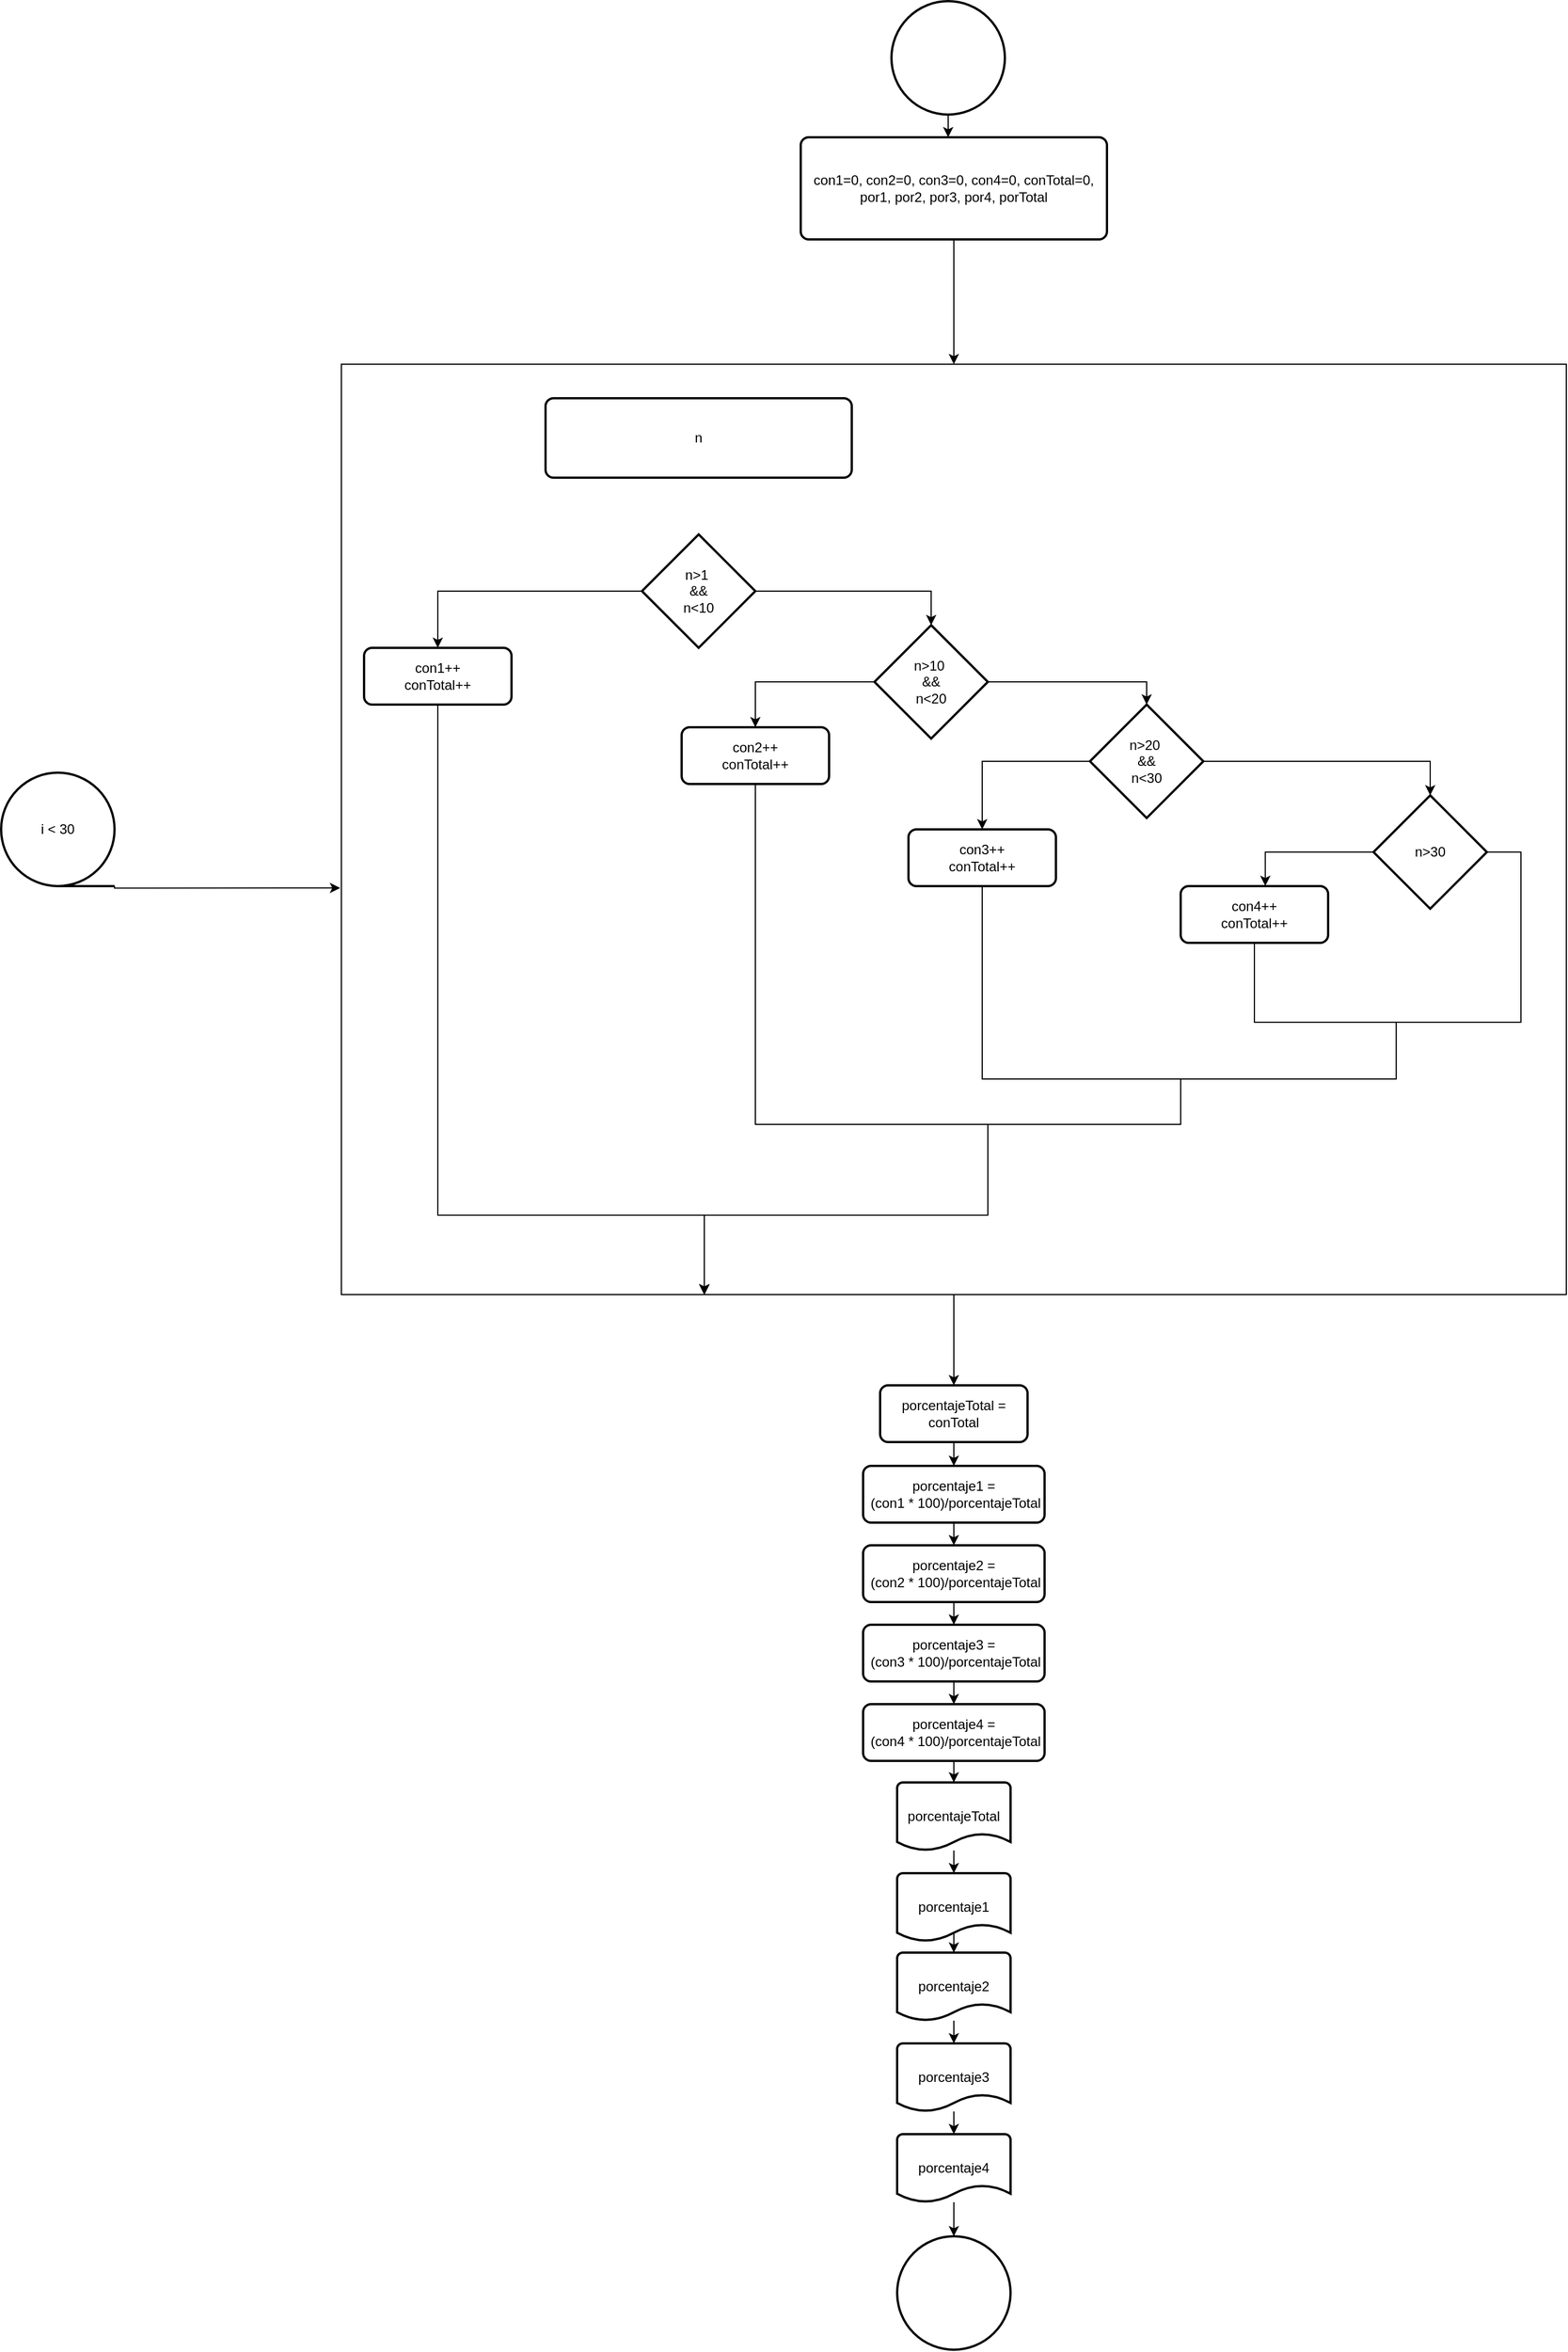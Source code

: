 <mxfile version="20.2.3" type="device"><diagram id="-g9GXs2BDjqEgGr0ZYXz" name="Página-1"><mxGraphModel dx="3340" dy="4186" grid="1" gridSize="10" guides="1" tooltips="1" connect="1" arrows="1" fold="1" page="1" pageScale="1" pageWidth="827" pageHeight="1169" math="0" shadow="0"><root><mxCell id="0"/><mxCell id="1" parent="0"/><mxCell id="tW6rnSbsLEP7n9Nmh-Cl-5" style="edgeStyle=orthogonalEdgeStyle;rounded=0;orthogonalLoop=1;jettySize=auto;html=1;entryX=0.478;entryY=0.011;entryDx=0;entryDy=0;entryPerimeter=0;" edge="1" parent="1" source="tW6rnSbsLEP7n9Nmh-Cl-1" target="tW6rnSbsLEP7n9Nmh-Cl-4"><mxGeometry relative="1" as="geometry"/></mxCell><mxCell id="tW6rnSbsLEP7n9Nmh-Cl-1" value="" style="strokeWidth=2;html=1;shape=mxgraph.flowchart.start_2;whiteSpace=wrap;" vertex="1" parent="1"><mxGeometry x="525" y="-70" width="100" height="100" as="geometry"/></mxCell><mxCell id="tW6rnSbsLEP7n9Nmh-Cl-2" value="" style="strokeWidth=2;html=1;shape=mxgraph.flowchart.start_2;whiteSpace=wrap;" vertex="1" parent="1"><mxGeometry x="530" y="1900" width="100" height="100" as="geometry"/></mxCell><mxCell id="tW6rnSbsLEP7n9Nmh-Cl-39" style="edgeStyle=orthogonalEdgeStyle;rounded=0;orthogonalLoop=1;jettySize=auto;html=1;exitX=1;exitY=1;exitDx=0;exitDy=0;exitPerimeter=0;entryX=-0.001;entryY=0.563;entryDx=0;entryDy=0;entryPerimeter=0;" edge="1" parent="1" source="tW6rnSbsLEP7n9Nmh-Cl-3" target="tW6rnSbsLEP7n9Nmh-Cl-38"><mxGeometry relative="1" as="geometry"><Array as="points"><mxPoint x="-160" y="712"/></Array></mxGeometry></mxCell><mxCell id="tW6rnSbsLEP7n9Nmh-Cl-3" value="i &amp;lt; 30" style="strokeWidth=2;html=1;shape=mxgraph.flowchart.sequential_data;whiteSpace=wrap;" vertex="1" parent="1"><mxGeometry x="-260" y="610" width="100" height="100" as="geometry"/></mxCell><mxCell id="tW6rnSbsLEP7n9Nmh-Cl-48" style="edgeStyle=orthogonalEdgeStyle;rounded=0;orthogonalLoop=1;jettySize=auto;html=1;entryX=0.5;entryY=0;entryDx=0;entryDy=0;" edge="1" parent="1" source="tW6rnSbsLEP7n9Nmh-Cl-4" target="tW6rnSbsLEP7n9Nmh-Cl-38"><mxGeometry relative="1" as="geometry"/></mxCell><mxCell id="tW6rnSbsLEP7n9Nmh-Cl-4" value="con1=0, con2=0, con3=0, con4=0, conTotal=0, por1, por2, por3, por4, porTotal" style="rounded=1;whiteSpace=wrap;html=1;absoluteArcSize=1;arcSize=14;strokeWidth=2;" vertex="1" parent="1"><mxGeometry x="445" y="50" width="270" height="90" as="geometry"/></mxCell><mxCell id="tW6rnSbsLEP7n9Nmh-Cl-6" value="n" style="rounded=1;whiteSpace=wrap;html=1;absoluteArcSize=1;arcSize=14;strokeWidth=2;" vertex="1" parent="1"><mxGeometry x="220" y="280" width="270" height="70" as="geometry"/></mxCell><mxCell id="tW6rnSbsLEP7n9Nmh-Cl-20" style="edgeStyle=orthogonalEdgeStyle;rounded=0;orthogonalLoop=1;jettySize=auto;html=1;entryX=0.5;entryY=0;entryDx=0;entryDy=0;" edge="1" parent="1" source="tW6rnSbsLEP7n9Nmh-Cl-7" target="tW6rnSbsLEP7n9Nmh-Cl-11"><mxGeometry relative="1" as="geometry"/></mxCell><mxCell id="tW6rnSbsLEP7n9Nmh-Cl-21" style="edgeStyle=orthogonalEdgeStyle;rounded=0;orthogonalLoop=1;jettySize=auto;html=1;entryX=0.5;entryY=0;entryDx=0;entryDy=0;entryPerimeter=0;" edge="1" parent="1" source="tW6rnSbsLEP7n9Nmh-Cl-7" target="tW6rnSbsLEP7n9Nmh-Cl-8"><mxGeometry relative="1" as="geometry"/></mxCell><mxCell id="tW6rnSbsLEP7n9Nmh-Cl-7" value="n&amp;gt;1&amp;nbsp;&lt;br&gt;&amp;amp;&amp;amp;&lt;br&gt;n&amp;lt;10" style="strokeWidth=2;html=1;shape=mxgraph.flowchart.decision;whiteSpace=wrap;" vertex="1" parent="1"><mxGeometry x="305" y="400" width="100" height="100" as="geometry"/></mxCell><mxCell id="tW6rnSbsLEP7n9Nmh-Cl-22" style="edgeStyle=orthogonalEdgeStyle;rounded=0;orthogonalLoop=1;jettySize=auto;html=1;entryX=0.5;entryY=0;entryDx=0;entryDy=0;" edge="1" parent="1" source="tW6rnSbsLEP7n9Nmh-Cl-8" target="tW6rnSbsLEP7n9Nmh-Cl-16"><mxGeometry relative="1" as="geometry"/></mxCell><mxCell id="tW6rnSbsLEP7n9Nmh-Cl-23" style="edgeStyle=orthogonalEdgeStyle;rounded=0;orthogonalLoop=1;jettySize=auto;html=1;entryX=0.5;entryY=0;entryDx=0;entryDy=0;entryPerimeter=0;" edge="1" parent="1" source="tW6rnSbsLEP7n9Nmh-Cl-8" target="tW6rnSbsLEP7n9Nmh-Cl-9"><mxGeometry relative="1" as="geometry"/></mxCell><mxCell id="tW6rnSbsLEP7n9Nmh-Cl-8" value="n&amp;gt;10&amp;nbsp;&lt;br&gt;&amp;amp;&amp;amp;&lt;br&gt;n&amp;lt;20" style="strokeWidth=2;html=1;shape=mxgraph.flowchart.decision;whiteSpace=wrap;" vertex="1" parent="1"><mxGeometry x="510" y="480" width="100" height="100" as="geometry"/></mxCell><mxCell id="tW6rnSbsLEP7n9Nmh-Cl-24" style="edgeStyle=orthogonalEdgeStyle;rounded=0;orthogonalLoop=1;jettySize=auto;html=1;entryX=0.5;entryY=0;entryDx=0;entryDy=0;" edge="1" parent="1" source="tW6rnSbsLEP7n9Nmh-Cl-9" target="tW6rnSbsLEP7n9Nmh-Cl-12"><mxGeometry relative="1" as="geometry"/></mxCell><mxCell id="tW6rnSbsLEP7n9Nmh-Cl-25" style="edgeStyle=orthogonalEdgeStyle;rounded=0;orthogonalLoop=1;jettySize=auto;html=1;entryX=0.5;entryY=0;entryDx=0;entryDy=0;entryPerimeter=0;" edge="1" parent="1" source="tW6rnSbsLEP7n9Nmh-Cl-9" target="tW6rnSbsLEP7n9Nmh-Cl-10"><mxGeometry relative="1" as="geometry"/></mxCell><mxCell id="tW6rnSbsLEP7n9Nmh-Cl-9" value="n&amp;gt;20&amp;nbsp;&lt;br&gt;&amp;amp;&amp;amp;&lt;br&gt;n&amp;lt;30" style="strokeWidth=2;html=1;shape=mxgraph.flowchart.decision;whiteSpace=wrap;" vertex="1" parent="1"><mxGeometry x="700" y="550" width="100" height="100" as="geometry"/></mxCell><mxCell id="tW6rnSbsLEP7n9Nmh-Cl-26" style="edgeStyle=orthogonalEdgeStyle;rounded=0;orthogonalLoop=1;jettySize=auto;html=1;entryX=0.574;entryY=-0.003;entryDx=0;entryDy=0;entryPerimeter=0;" edge="1" parent="1" source="tW6rnSbsLEP7n9Nmh-Cl-10" target="tW6rnSbsLEP7n9Nmh-Cl-13"><mxGeometry relative="1" as="geometry"/></mxCell><mxCell id="tW6rnSbsLEP7n9Nmh-Cl-32" style="edgeStyle=orthogonalEdgeStyle;rounded=0;orthogonalLoop=1;jettySize=auto;html=1;" edge="1" parent="1" source="tW6rnSbsLEP7n9Nmh-Cl-10"><mxGeometry relative="1" as="geometry"><mxPoint x="360" y="1070" as="targetPoint"/><Array as="points"><mxPoint x="1080" y="680"/><mxPoint x="1080" y="830"/><mxPoint x="970" y="830"/><mxPoint x="970" y="880"/><mxPoint x="780" y="880"/><mxPoint x="780" y="920"/><mxPoint x="610" y="920"/><mxPoint x="610" y="1000"/><mxPoint x="360" y="1000"/></Array></mxGeometry></mxCell><mxCell id="tW6rnSbsLEP7n9Nmh-Cl-10" value="n&amp;gt;30" style="strokeWidth=2;html=1;shape=mxgraph.flowchart.decision;whiteSpace=wrap;" vertex="1" parent="1"><mxGeometry x="950" y="630" width="100" height="100" as="geometry"/></mxCell><mxCell id="tW6rnSbsLEP7n9Nmh-Cl-30" style="edgeStyle=orthogonalEdgeStyle;rounded=0;orthogonalLoop=1;jettySize=auto;html=1;" edge="1" parent="1" source="tW6rnSbsLEP7n9Nmh-Cl-11"><mxGeometry relative="1" as="geometry"><mxPoint x="360" y="1070" as="targetPoint"/><Array as="points"><mxPoint x="125" y="1000"/><mxPoint x="360" y="1000"/></Array></mxGeometry></mxCell><mxCell id="tW6rnSbsLEP7n9Nmh-Cl-11" value="con1++&lt;br&gt;conTotal++" style="rounded=1;whiteSpace=wrap;html=1;absoluteArcSize=1;arcSize=14;strokeWidth=2;" vertex="1" parent="1"><mxGeometry x="60" y="500" width="130" height="50" as="geometry"/></mxCell><mxCell id="tW6rnSbsLEP7n9Nmh-Cl-34" style="edgeStyle=orthogonalEdgeStyle;rounded=0;orthogonalLoop=1;jettySize=auto;html=1;" edge="1" parent="1" source="tW6rnSbsLEP7n9Nmh-Cl-12"><mxGeometry relative="1" as="geometry"><mxPoint x="360" y="1070" as="targetPoint"/><Array as="points"><mxPoint x="605" y="880"/><mxPoint x="780" y="880"/><mxPoint x="780" y="920"/><mxPoint x="610" y="920"/><mxPoint x="610" y="1000"/><mxPoint x="360" y="1000"/></Array></mxGeometry></mxCell><mxCell id="tW6rnSbsLEP7n9Nmh-Cl-12" value="con3++&lt;br&gt;conTotal++" style="rounded=1;whiteSpace=wrap;html=1;absoluteArcSize=1;arcSize=14;strokeWidth=2;" vertex="1" parent="1"><mxGeometry x="540" y="660" width="130" height="50" as="geometry"/></mxCell><mxCell id="tW6rnSbsLEP7n9Nmh-Cl-31" style="edgeStyle=orthogonalEdgeStyle;rounded=0;orthogonalLoop=1;jettySize=auto;html=1;" edge="1" parent="1" source="tW6rnSbsLEP7n9Nmh-Cl-13"><mxGeometry relative="1" as="geometry"><mxPoint x="360" y="1070" as="targetPoint"/><Array as="points"><mxPoint x="845" y="830"/><mxPoint x="970" y="830"/><mxPoint x="970" y="880"/><mxPoint x="780" y="880"/><mxPoint x="780" y="920"/><mxPoint x="610" y="920"/><mxPoint x="610" y="1000"/><mxPoint x="360" y="1000"/></Array></mxGeometry></mxCell><mxCell id="tW6rnSbsLEP7n9Nmh-Cl-13" value="con4++&lt;br&gt;conTotal++" style="rounded=1;whiteSpace=wrap;html=1;absoluteArcSize=1;arcSize=14;strokeWidth=2;" vertex="1" parent="1"><mxGeometry x="780" y="710" width="130" height="50" as="geometry"/></mxCell><mxCell id="tW6rnSbsLEP7n9Nmh-Cl-35" style="edgeStyle=orthogonalEdgeStyle;rounded=0;orthogonalLoop=1;jettySize=auto;html=1;" edge="1" parent="1" source="tW6rnSbsLEP7n9Nmh-Cl-16"><mxGeometry relative="1" as="geometry"><mxPoint x="360" y="1070" as="targetPoint"/><Array as="points"><mxPoint x="405" y="920"/><mxPoint x="610" y="920"/><mxPoint x="610" y="1000"/><mxPoint x="360" y="1000"/></Array></mxGeometry></mxCell><mxCell id="tW6rnSbsLEP7n9Nmh-Cl-16" value="con2++&lt;br&gt;conTotal++" style="rounded=1;whiteSpace=wrap;html=1;absoluteArcSize=1;arcSize=14;strokeWidth=2;" vertex="1" parent="1"><mxGeometry x="340" y="570" width="130" height="50" as="geometry"/></mxCell><mxCell id="tW6rnSbsLEP7n9Nmh-Cl-44" style="edgeStyle=orthogonalEdgeStyle;rounded=0;orthogonalLoop=1;jettySize=auto;html=1;" edge="1" parent="1" source="tW6rnSbsLEP7n9Nmh-Cl-17" target="tW6rnSbsLEP7n9Nmh-Cl-40"><mxGeometry relative="1" as="geometry"/></mxCell><mxCell id="tW6rnSbsLEP7n9Nmh-Cl-17" value="porcentaje1 =&lt;br&gt;&amp;nbsp;(con1 * 100)/porcentajeTotal" style="rounded=1;whiteSpace=wrap;html=1;absoluteArcSize=1;arcSize=14;strokeWidth=2;" vertex="1" parent="1"><mxGeometry x="500" y="1221" width="160" height="50" as="geometry"/></mxCell><mxCell id="tW6rnSbsLEP7n9Nmh-Cl-43" style="edgeStyle=orthogonalEdgeStyle;rounded=0;orthogonalLoop=1;jettySize=auto;html=1;entryX=0.5;entryY=0;entryDx=0;entryDy=0;" edge="1" parent="1" source="tW6rnSbsLEP7n9Nmh-Cl-18" target="tW6rnSbsLEP7n9Nmh-Cl-17"><mxGeometry relative="1" as="geometry"/></mxCell><mxCell id="tW6rnSbsLEP7n9Nmh-Cl-18" value="porcentajeTotal = conTotal" style="rounded=1;whiteSpace=wrap;html=1;absoluteArcSize=1;arcSize=14;strokeWidth=2;" vertex="1" parent="1"><mxGeometry x="515" y="1150" width="130" height="50" as="geometry"/></mxCell><mxCell id="tW6rnSbsLEP7n9Nmh-Cl-37" value="" style="shape=partialRectangle;whiteSpace=wrap;html=1;bottom=0;right=0;fillColor=none;" vertex="1" parent="1"><mxGeometry x="40" y="250" width="1080" height="820" as="geometry"/></mxCell><mxCell id="tW6rnSbsLEP7n9Nmh-Cl-47" style="edgeStyle=orthogonalEdgeStyle;rounded=0;orthogonalLoop=1;jettySize=auto;html=1;" edge="1" parent="1" source="tW6rnSbsLEP7n9Nmh-Cl-38"><mxGeometry relative="1" as="geometry"><mxPoint x="580" y="1150" as="targetPoint"/></mxGeometry></mxCell><mxCell id="tW6rnSbsLEP7n9Nmh-Cl-38" value="" style="shape=partialRectangle;whiteSpace=wrap;html=1;top=0;left=0;fillColor=none;" vertex="1" parent="1"><mxGeometry x="40" y="250" width="1080" height="820" as="geometry"/></mxCell><mxCell id="tW6rnSbsLEP7n9Nmh-Cl-45" style="edgeStyle=orthogonalEdgeStyle;rounded=0;orthogonalLoop=1;jettySize=auto;html=1;" edge="1" parent="1" source="tW6rnSbsLEP7n9Nmh-Cl-40" target="tW6rnSbsLEP7n9Nmh-Cl-41"><mxGeometry relative="1" as="geometry"/></mxCell><mxCell id="tW6rnSbsLEP7n9Nmh-Cl-40" value="porcentaje2 =&lt;br&gt;&amp;nbsp;(con2 * 100)/porcentajeTotal" style="rounded=1;whiteSpace=wrap;html=1;absoluteArcSize=1;arcSize=14;strokeWidth=2;" vertex="1" parent="1"><mxGeometry x="500" y="1291" width="160" height="50" as="geometry"/></mxCell><mxCell id="tW6rnSbsLEP7n9Nmh-Cl-46" style="edgeStyle=orthogonalEdgeStyle;rounded=0;orthogonalLoop=1;jettySize=auto;html=1;" edge="1" parent="1" source="tW6rnSbsLEP7n9Nmh-Cl-41" target="tW6rnSbsLEP7n9Nmh-Cl-42"><mxGeometry relative="1" as="geometry"/></mxCell><mxCell id="tW6rnSbsLEP7n9Nmh-Cl-41" value="porcentaje3 =&lt;br&gt;&amp;nbsp;(con3 * 100)/porcentajeTotal" style="rounded=1;whiteSpace=wrap;html=1;absoluteArcSize=1;arcSize=14;strokeWidth=2;" vertex="1" parent="1"><mxGeometry x="500" y="1361" width="160" height="50" as="geometry"/></mxCell><mxCell id="tW6rnSbsLEP7n9Nmh-Cl-56" style="edgeStyle=orthogonalEdgeStyle;rounded=0;orthogonalLoop=1;jettySize=auto;html=1;entryX=0.5;entryY=0;entryDx=0;entryDy=0;entryPerimeter=0;" edge="1" parent="1" source="tW6rnSbsLEP7n9Nmh-Cl-42" target="tW6rnSbsLEP7n9Nmh-Cl-55"><mxGeometry relative="1" as="geometry"/></mxCell><mxCell id="tW6rnSbsLEP7n9Nmh-Cl-42" value="porcentaje4 =&lt;br&gt;&amp;nbsp;(con4 * 100)/porcentajeTotal" style="rounded=1;whiteSpace=wrap;html=1;absoluteArcSize=1;arcSize=14;strokeWidth=2;" vertex="1" parent="1"><mxGeometry x="500" y="1431" width="160" height="50" as="geometry"/></mxCell><mxCell id="tW6rnSbsLEP7n9Nmh-Cl-58" style="edgeStyle=orthogonalEdgeStyle;rounded=0;orthogonalLoop=1;jettySize=auto;html=1;" edge="1" parent="1" source="tW6rnSbsLEP7n9Nmh-Cl-49" target="tW6rnSbsLEP7n9Nmh-Cl-52"><mxGeometry relative="1" as="geometry"/></mxCell><mxCell id="tW6rnSbsLEP7n9Nmh-Cl-49" value="porcentaje1" style="strokeWidth=2;html=1;shape=mxgraph.flowchart.document2;whiteSpace=wrap;size=0.25;" vertex="1" parent="1"><mxGeometry x="530" y="1580" width="100" height="60" as="geometry"/></mxCell><mxCell id="tW6rnSbsLEP7n9Nmh-Cl-60" style="edgeStyle=orthogonalEdgeStyle;rounded=0;orthogonalLoop=1;jettySize=auto;html=1;" edge="1" parent="1" source="tW6rnSbsLEP7n9Nmh-Cl-52" target="tW6rnSbsLEP7n9Nmh-Cl-54"><mxGeometry relative="1" as="geometry"/></mxCell><mxCell id="tW6rnSbsLEP7n9Nmh-Cl-52" value="porcentaje2" style="strokeWidth=2;html=1;shape=mxgraph.flowchart.document2;whiteSpace=wrap;size=0.25;" vertex="1" parent="1"><mxGeometry x="530" y="1650" width="100" height="60" as="geometry"/></mxCell><mxCell id="tW6rnSbsLEP7n9Nmh-Cl-62" style="edgeStyle=orthogonalEdgeStyle;rounded=0;orthogonalLoop=1;jettySize=auto;html=1;entryX=0.5;entryY=0;entryDx=0;entryDy=0;entryPerimeter=0;" edge="1" parent="1" source="tW6rnSbsLEP7n9Nmh-Cl-53" target="tW6rnSbsLEP7n9Nmh-Cl-2"><mxGeometry relative="1" as="geometry"/></mxCell><mxCell id="tW6rnSbsLEP7n9Nmh-Cl-53" value="porcentaje4" style="strokeWidth=2;html=1;shape=mxgraph.flowchart.document2;whiteSpace=wrap;size=0.25;" vertex="1" parent="1"><mxGeometry x="530" y="1810" width="100" height="60" as="geometry"/></mxCell><mxCell id="tW6rnSbsLEP7n9Nmh-Cl-61" style="edgeStyle=orthogonalEdgeStyle;rounded=0;orthogonalLoop=1;jettySize=auto;html=1;" edge="1" parent="1" source="tW6rnSbsLEP7n9Nmh-Cl-54" target="tW6rnSbsLEP7n9Nmh-Cl-53"><mxGeometry relative="1" as="geometry"/></mxCell><mxCell id="tW6rnSbsLEP7n9Nmh-Cl-54" value="porcentaje3" style="strokeWidth=2;html=1;shape=mxgraph.flowchart.document2;whiteSpace=wrap;size=0.25;" vertex="1" parent="1"><mxGeometry x="530" y="1730" width="100" height="60" as="geometry"/></mxCell><mxCell id="tW6rnSbsLEP7n9Nmh-Cl-57" style="edgeStyle=orthogonalEdgeStyle;rounded=0;orthogonalLoop=1;jettySize=auto;html=1;" edge="1" parent="1" source="tW6rnSbsLEP7n9Nmh-Cl-55" target="tW6rnSbsLEP7n9Nmh-Cl-49"><mxGeometry relative="1" as="geometry"/></mxCell><mxCell id="tW6rnSbsLEP7n9Nmh-Cl-55" value="porcentajeTotal" style="strokeWidth=2;html=1;shape=mxgraph.flowchart.document2;whiteSpace=wrap;size=0.25;" vertex="1" parent="1"><mxGeometry x="530" y="1500" width="100" height="60" as="geometry"/></mxCell></root></mxGraphModel></diagram></mxfile>